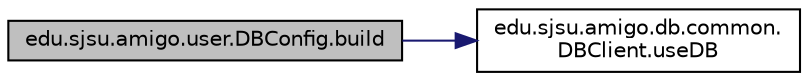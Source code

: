 digraph "edu.sjsu.amigo.user.DBConfig.build"
{
  edge [fontname="Helvetica",fontsize="10",labelfontname="Helvetica",labelfontsize="10"];
  node [fontname="Helvetica",fontsize="10",shape=record];
  rankdir="LR";
  Node2 [label="edu.sjsu.amigo.user.DBConfig.build",height=0.2,width=0.4,color="black", fillcolor="grey75", style="filled", fontcolor="black"];
  Node2 -> Node3 [color="midnightblue",fontsize="10",style="solid",fontname="Helvetica"];
  Node3 [label="edu.sjsu.amigo.db.common.\lDBClient.useDB",height=0.2,width=0.4,color="black", fillcolor="white", style="filled",URL="$interfaceedu_1_1sjsu_1_1amigo_1_1db_1_1common_1_1_d_b_client.html#a0bc8dff41980a640f09af840f9a361e5"];
}
